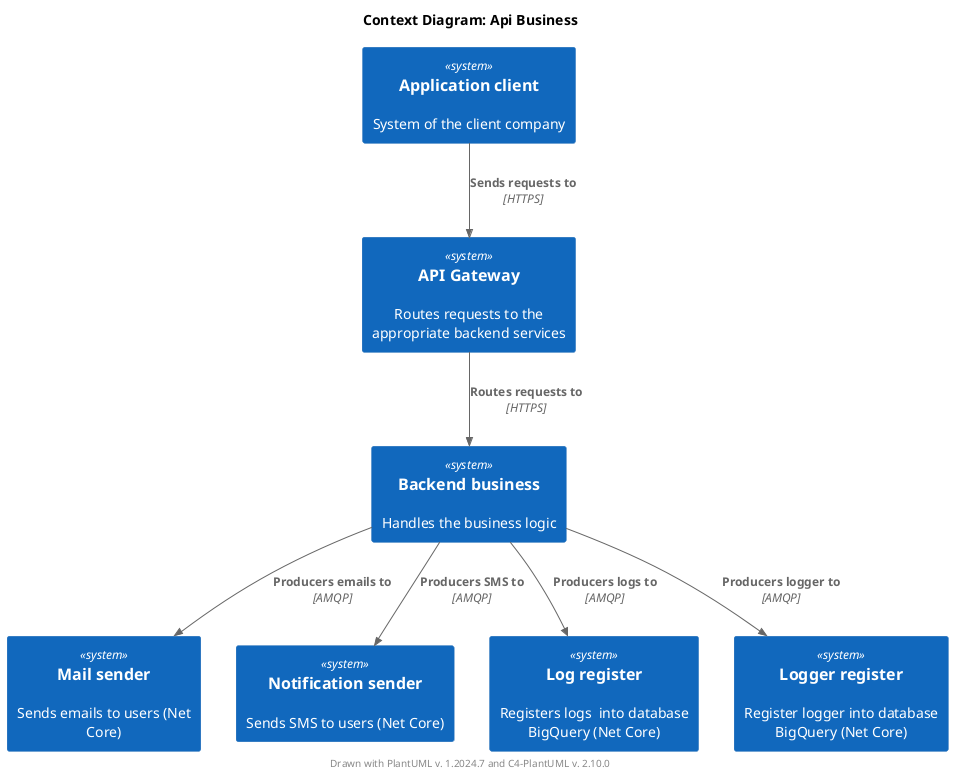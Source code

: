 @startuml blogging-context
title "Context Diagram: Api Business"
!include <C4/C4_Component>

System(AppClient, "Application client", "System of the client company ")
System(APIGateway, "API Gateway", "Routes requests to the appropriate backend services")
System(Backend, "Backend business", "Handles the business logic")

System(ConsumerMail, "Mail sender", "Sends emails to users (Net Core)")
System(ConsumerNotification, "Notification sender", "Sends SMS to users (Net Core)")
System(ConsumerLog, "Log register", "Registers logs  into database BigQuery (Net Core)")
System(ConsumerLogger, "Logger register", "Register logger into database BigQuery (Net Core)")

Rel_D(AppClient, APIGateway, "Sends requests to", "HTTPS")
Rel_D(APIGateway, Backend, "Routes requests to", "HTTPS")
Rel(Backend, ConsumerMail, "Producers emails to", "AMQP")
Rel(Backend, ConsumerNotification, "Producers SMS to", "AMQP")
Rel(Backend, ConsumerLog, "Producers logs to", "AMQP")
Rel(Backend, ConsumerLogger, "Producers logger to", "AMQP")

footer Drawn with PlantUML v. %version() and C4-PlantUML v. C4Version()
@enduml
